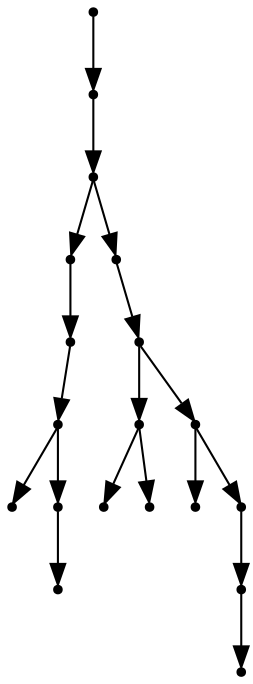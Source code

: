 digraph {
  18 [shape=point];
  17 [shape=point];
  16 [shape=point];
  5 [shape=point];
  4 [shape=point];
  3 [shape=point];
  0 [shape=point];
  2 [shape=point];
  1 [shape=point];
  15 [shape=point];
  14 [shape=point];
  8 [shape=point];
  6 [shape=point];
  7 [shape=point];
  13 [shape=point];
  9 [shape=point];
  12 [shape=point];
  11 [shape=point];
  10 [shape=point];
18 -> 17;
17 -> 16;
16 -> 5;
5 -> 4;
4 -> 3;
3 -> 0;
3 -> 2;
2 -> 1;
16 -> 15;
15 -> 14;
14 -> 8;
8 -> 6;
8 -> 7;
14 -> 13;
13 -> 9;
13 -> 12;
12 -> 11;
11 -> 10;
}
